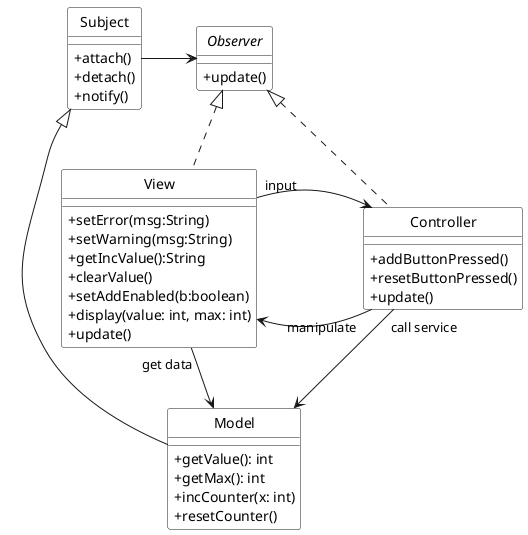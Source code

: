 ' Documentazione: https://plantuml.com/class-diagram

@startuml
' START STYLE
skinparam {
	monochrome true
	'shadowing false
	classBackgroundColor white
	noteBackgroundColor white
	classAttributeIconSize 0
	'linetype ortho
}
hide circle
' END STYLE


interface Observer {
	+ update()
}

class Subject {
	+ attach()
	+ detach()
	+ notify()
}

class View implements Observer {
	+ setError(msg:String)
	+ setWarning(msg:String)
	+ getIncValue():String
	+ clearValue()
	+ setAddEnabled(b:boolean)
	+ display(value: int, max: int)
	+ update()
}

class Controller implements Observer {
	+ addButtonPressed()
	+ resetButtonPressed()
	+ update()
}

class Model extends Subject {
	+ getValue(): int
	+ getMax(): int
	+ incCounter(x: int)
	+ resetCounter()
}

Subject -right-> Observer
Controller "call service" -right-> Model
Controller "manipulate" -left-> View
View "input" --> Controller
View "get data" --> Model

Model -[hidden]up-> Observer


@enduml
